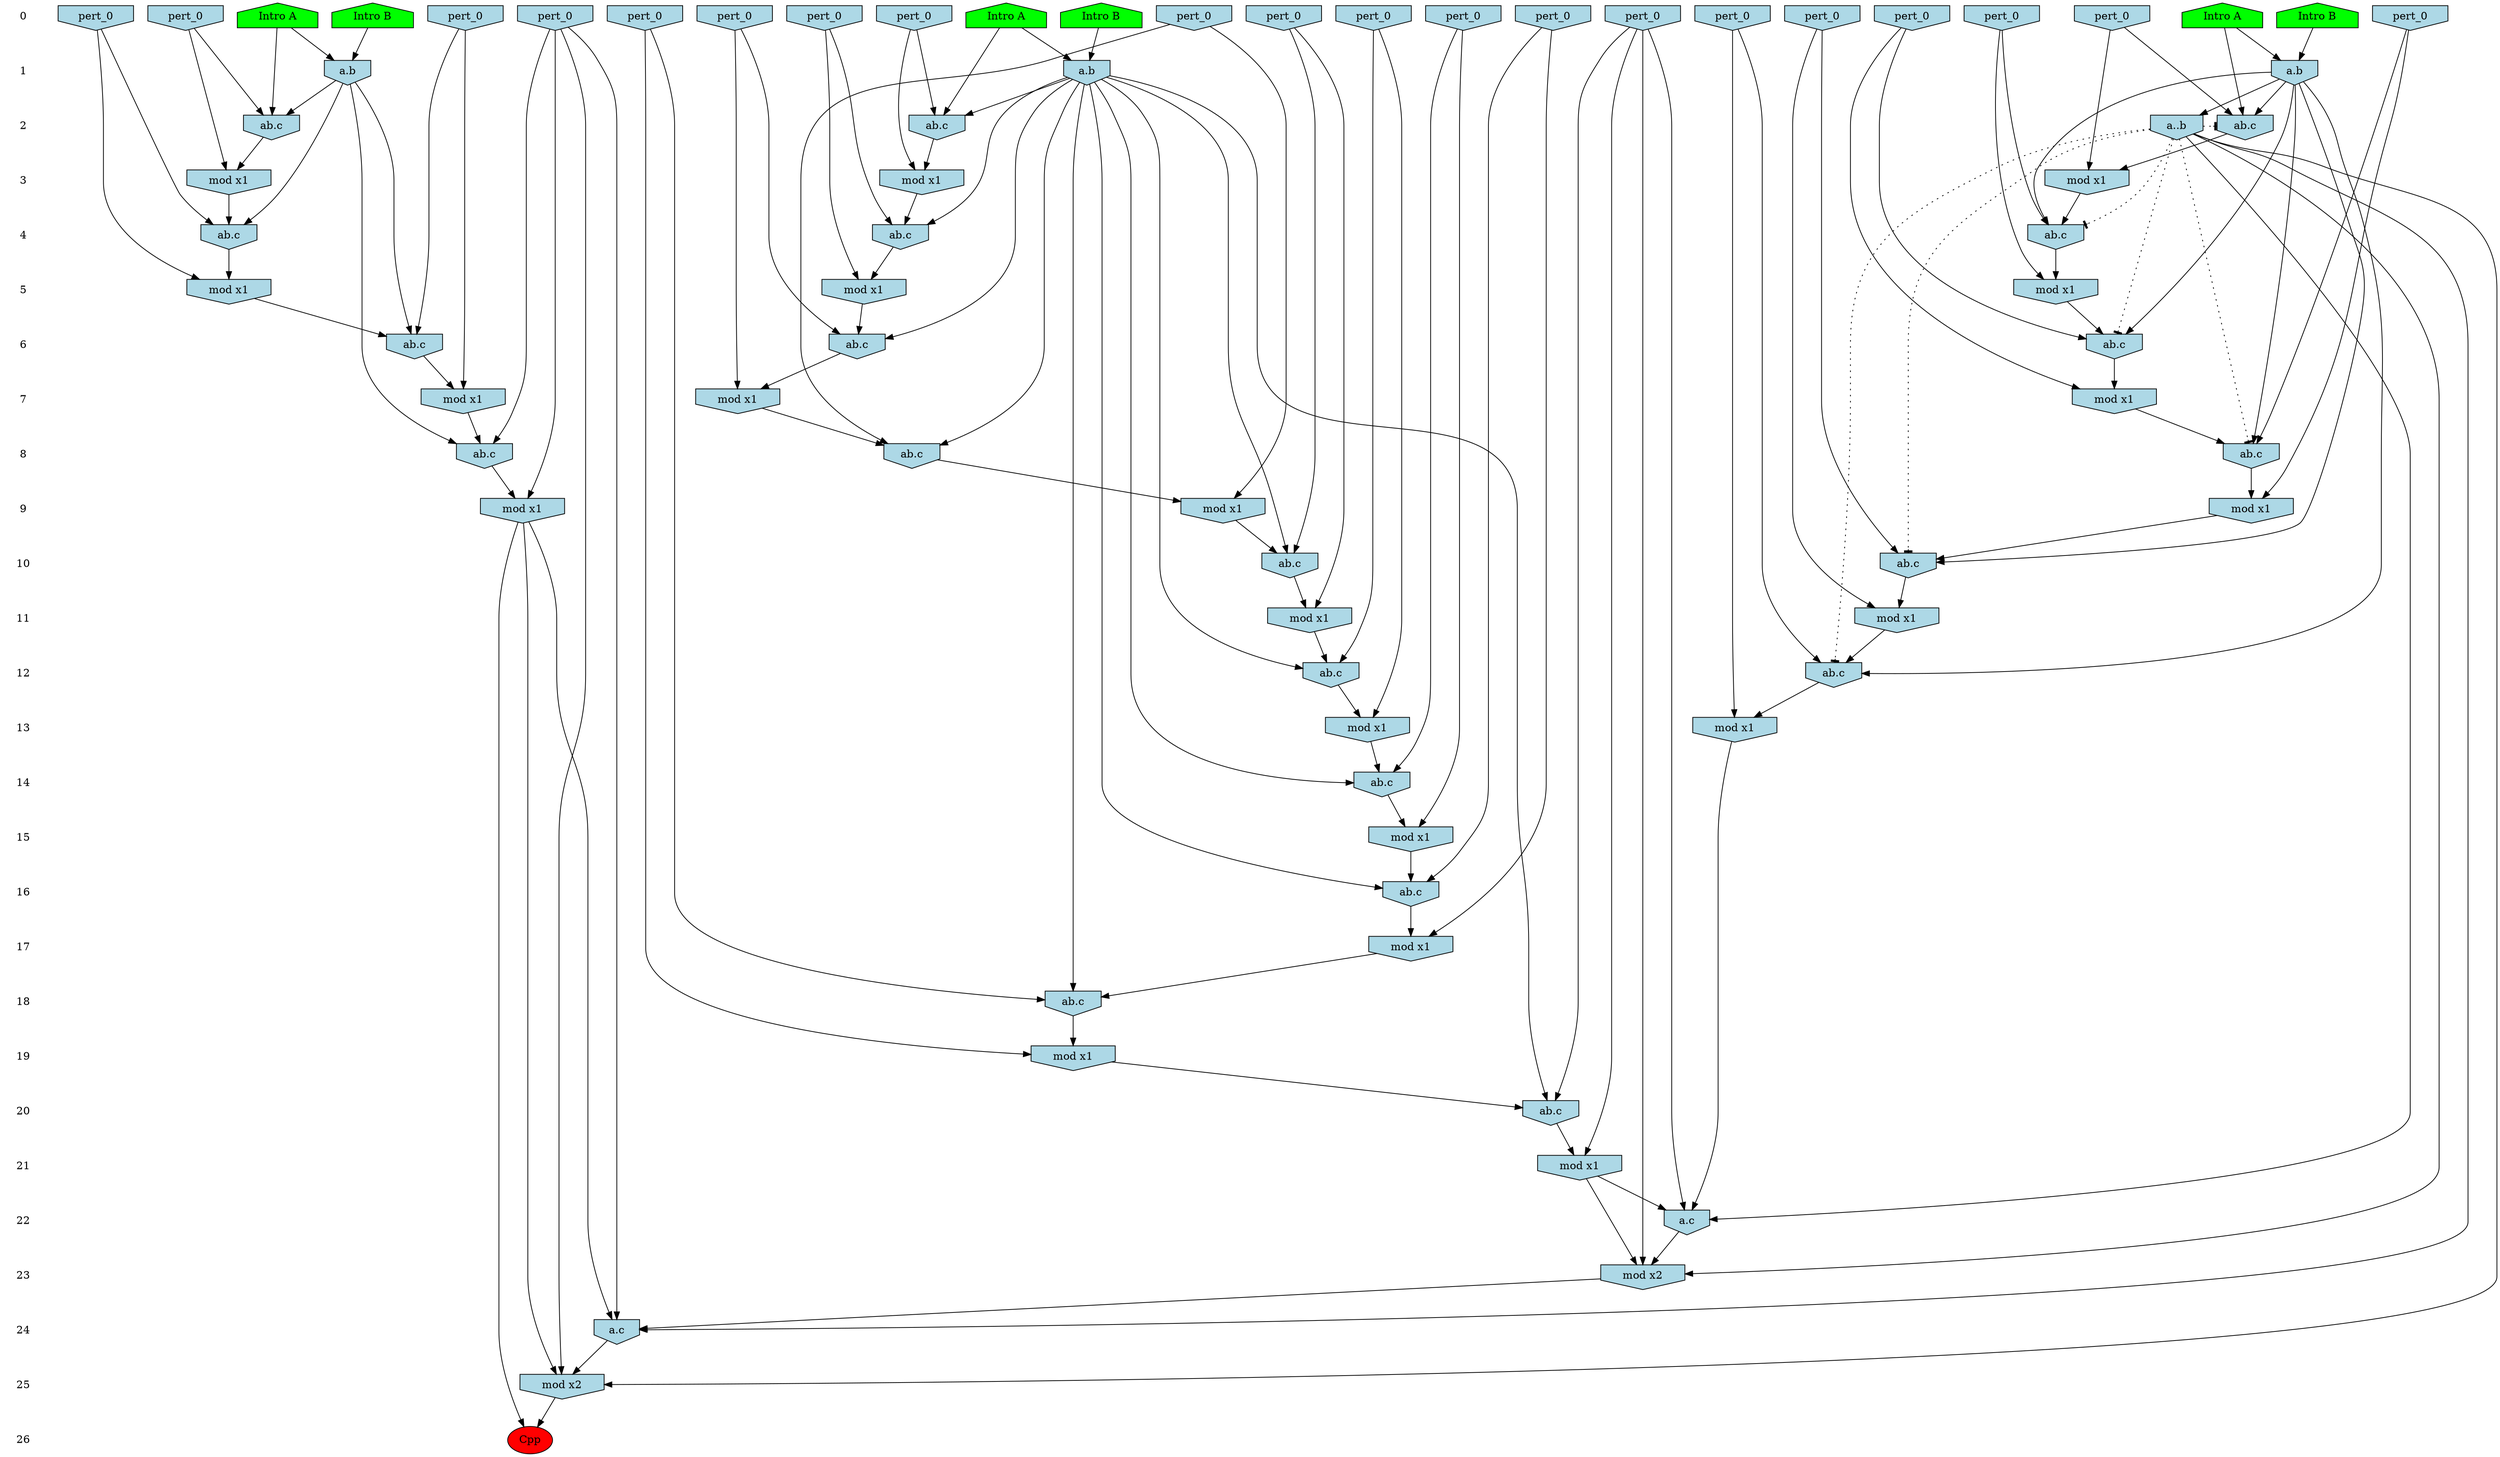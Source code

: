 /* Compression of 1 causal flows obtained in average at 2.010733E+01 t.u */
/* Compressed causal flows were: [9] */
digraph G{
 ranksep=.5 ; 
{ rank = same ; "0" [shape=plaintext] ; node_1 [label ="Intro A", shape=house, style=filled, fillcolor=green] ;
node_2 [label ="Intro A", shape=house, style=filled, fillcolor=green] ;
node_3 [label ="Intro B", shape=house, style=filled, fillcolor=green] ;
node_4 [label ="Intro B", shape=house, style=filled, fillcolor=green] ;
node_5 [label ="Intro A", shape=house, style=filled, fillcolor=green] ;
node_6 [label ="Intro B", shape=house, style=filled, fillcolor=green] ;
node_8 [label="pert_0", shape=invhouse, style=filled, fillcolor = lightblue] ;
node_9 [label="pert_0", shape=invhouse, style=filled, fillcolor = lightblue] ;
node_10 [label="pert_0", shape=invhouse, style=filled, fillcolor = lightblue] ;
node_11 [label="pert_0", shape=invhouse, style=filled, fillcolor = lightblue] ;
node_12 [label="pert_0", shape=invhouse, style=filled, fillcolor = lightblue] ;
node_13 [label="pert_0", shape=invhouse, style=filled, fillcolor = lightblue] ;
node_14 [label="pert_0", shape=invhouse, style=filled, fillcolor = lightblue] ;
node_15 [label="pert_0", shape=invhouse, style=filled, fillcolor = lightblue] ;
node_16 [label="pert_0", shape=invhouse, style=filled, fillcolor = lightblue] ;
node_17 [label="pert_0", shape=invhouse, style=filled, fillcolor = lightblue] ;
node_18 [label="pert_0", shape=invhouse, style=filled, fillcolor = lightblue] ;
node_19 [label="pert_0", shape=invhouse, style=filled, fillcolor = lightblue] ;
node_20 [label="pert_0", shape=invhouse, style=filled, fillcolor = lightblue] ;
node_21 [label="pert_0", shape=invhouse, style=filled, fillcolor = lightblue] ;
node_22 [label="pert_0", shape=invhouse, style=filled, fillcolor = lightblue] ;
node_23 [label="pert_0", shape=invhouse, style=filled, fillcolor = lightblue] ;
node_24 [label="pert_0", shape=invhouse, style=filled, fillcolor = lightblue] ;
node_25 [label="pert_0", shape=invhouse, style=filled, fillcolor = lightblue] ;
node_26 [label="pert_0", shape=invhouse, style=filled, fillcolor = lightblue] ;
node_27 [label="pert_0", shape=invhouse, style=filled, fillcolor = lightblue] ;
}
{ rank = same ; "1" [shape=plaintext] ; node_7 [label="a.b", shape=invhouse, style=filled, fillcolor = lightblue] ;
node_33 [label="a.b", shape=invhouse, style=filled, fillcolor = lightblue] ;
node_43 [label="a.b", shape=invhouse, style=filled, fillcolor = lightblue] ;
}
{ rank = same ; "2" [shape=plaintext] ; node_28 [label="ab.c", shape=invhouse, style=filled, fillcolor = lightblue] ;
node_34 [label="ab.c", shape=invhouse, style=filled, fillcolor = lightblue] ;
node_44 [label="ab.c", shape=invhouse, style=filled, fillcolor = lightblue] ;
node_69 [label="a..b", shape=invhouse, style=filled, fillcolor = lightblue] ;
}
{ rank = same ; "3" [shape=plaintext] ; node_29 [label="mod x1", shape=invhouse, style=filled, fillcolor = lightblue] ;
node_35 [label="mod x1", shape=invhouse, style=filled, fillcolor = lightblue] ;
node_50 [label="mod x1", shape=invhouse, style=filled, fillcolor = lightblue] ;
}
{ rank = same ; "4" [shape=plaintext] ; node_30 [label="ab.c", shape=invhouse, style=filled, fillcolor = lightblue] ;
node_36 [label="ab.c", shape=invhouse, style=filled, fillcolor = lightblue] ;
node_51 [label="ab.c", shape=invhouse, style=filled, fillcolor = lightblue] ;
}
{ rank = same ; "5" [shape=plaintext] ; node_31 [label="mod x1", shape=invhouse, style=filled, fillcolor = lightblue] ;
node_38 [label="mod x1", shape=invhouse, style=filled, fillcolor = lightblue] ;
node_52 [label="mod x1", shape=invhouse, style=filled, fillcolor = lightblue] ;
}
{ rank = same ; "6" [shape=plaintext] ; node_32 [label="ab.c", shape=invhouse, style=filled, fillcolor = lightblue] ;
node_42 [label="ab.c", shape=invhouse, style=filled, fillcolor = lightblue] ;
node_54 [label="ab.c", shape=invhouse, style=filled, fillcolor = lightblue] ;
}
{ rank = same ; "7" [shape=plaintext] ; node_37 [label="mod x1", shape=invhouse, style=filled, fillcolor = lightblue] ;
node_45 [label="mod x1", shape=invhouse, style=filled, fillcolor = lightblue] ;
node_58 [label="mod x1", shape=invhouse, style=filled, fillcolor = lightblue] ;
}
{ rank = same ; "8" [shape=plaintext] ; node_39 [label="ab.c", shape=invhouse, style=filled, fillcolor = lightblue] ;
node_47 [label="ab.c", shape=invhouse, style=filled, fillcolor = lightblue] ;
node_59 [label="ab.c", shape=invhouse, style=filled, fillcolor = lightblue] ;
}
{ rank = same ; "9" [shape=plaintext] ; node_40 [label="mod x1", shape=invhouse, style=filled, fillcolor = lightblue] ;
node_48 [label="mod x1", shape=invhouse, style=filled, fillcolor = lightblue] ;
node_65 [label="mod x1", shape=invhouse, style=filled, fillcolor = lightblue] ;
}
{ rank = same ; "10" [shape=plaintext] ; node_41 [label="ab.c", shape=invhouse, style=filled, fillcolor = lightblue] ;
node_66 [label="ab.c", shape=invhouse, style=filled, fillcolor = lightblue] ;
}
{ rank = same ; "11" [shape=plaintext] ; node_46 [label="mod x1", shape=invhouse, style=filled, fillcolor = lightblue] ;
node_67 [label="mod x1", shape=invhouse, style=filled, fillcolor = lightblue] ;
}
{ rank = same ; "12" [shape=plaintext] ; node_49 [label="ab.c", shape=invhouse, style=filled, fillcolor = lightblue] ;
node_68 [label="ab.c", shape=invhouse, style=filled, fillcolor = lightblue] ;
}
{ rank = same ; "13" [shape=plaintext] ; node_53 [label="mod x1", shape=invhouse, style=filled, fillcolor = lightblue] ;
node_70 [label="mod x1", shape=invhouse, style=filled, fillcolor = lightblue] ;
}
{ rank = same ; "14" [shape=plaintext] ; node_55 [label="ab.c", shape=invhouse, style=filled, fillcolor = lightblue] ;
}
{ rank = same ; "15" [shape=plaintext] ; node_56 [label="mod x1", shape=invhouse, style=filled, fillcolor = lightblue] ;
}
{ rank = same ; "16" [shape=plaintext] ; node_57 [label="ab.c", shape=invhouse, style=filled, fillcolor = lightblue] ;
}
{ rank = same ; "17" [shape=plaintext] ; node_60 [label="mod x1", shape=invhouse, style=filled, fillcolor = lightblue] ;
}
{ rank = same ; "18" [shape=plaintext] ; node_61 [label="ab.c", shape=invhouse, style=filled, fillcolor = lightblue] ;
}
{ rank = same ; "19" [shape=plaintext] ; node_62 [label="mod x1", shape=invhouse, style=filled, fillcolor = lightblue] ;
}
{ rank = same ; "20" [shape=plaintext] ; node_63 [label="ab.c", shape=invhouse, style=filled, fillcolor = lightblue] ;
}
{ rank = same ; "21" [shape=plaintext] ; node_64 [label="mod x1", shape=invhouse, style=filled, fillcolor = lightblue] ;
}
{ rank = same ; "22" [shape=plaintext] ; node_71 [label="a.c", shape=invhouse, style=filled, fillcolor = lightblue] ;
}
{ rank = same ; "23" [shape=plaintext] ; node_72 [label="mod x2", shape=invhouse, style=filled, fillcolor = lightblue] ;
}
{ rank = same ; "24" [shape=plaintext] ; node_73 [label="a.c", shape=invhouse, style=filled, fillcolor = lightblue] ;
}
{ rank = same ; "25" [shape=plaintext] ; node_74 [label="mod x2", shape=invhouse, style=filled, fillcolor = lightblue] ;
}
{ rank = same ; "26" [shape=plaintext] ; node_75 [label ="Cpp", style=filled, fillcolor=red] ;
}
"0" -> "1" [style="invis"]; 
"1" -> "2" [style="invis"]; 
"2" -> "3" [style="invis"]; 
"3" -> "4" [style="invis"]; 
"4" -> "5" [style="invis"]; 
"5" -> "6" [style="invis"]; 
"6" -> "7" [style="invis"]; 
"7" -> "8" [style="invis"]; 
"8" -> "9" [style="invis"]; 
"9" -> "10" [style="invis"]; 
"10" -> "11" [style="invis"]; 
"11" -> "12" [style="invis"]; 
"12" -> "13" [style="invis"]; 
"13" -> "14" [style="invis"]; 
"14" -> "15" [style="invis"]; 
"15" -> "16" [style="invis"]; 
"16" -> "17" [style="invis"]; 
"17" -> "18" [style="invis"]; 
"18" -> "19" [style="invis"]; 
"19" -> "20" [style="invis"]; 
"20" -> "21" [style="invis"]; 
"21" -> "22" [style="invis"]; 
"22" -> "23" [style="invis"]; 
"23" -> "24" [style="invis"]; 
"24" -> "25" [style="invis"]; 
"25" -> "26" [style="invis"]; 
node_1 -> node_7
node_4 -> node_7
node_1 -> node_28
node_7 -> node_28
node_27 -> node_28
node_27 -> node_29
node_28 -> node_29
node_7 -> node_30
node_15 -> node_30
node_29 -> node_30
node_15 -> node_31
node_30 -> node_31
node_7 -> node_32
node_12 -> node_32
node_31 -> node_32
node_2 -> node_33
node_3 -> node_33
node_2 -> node_34
node_16 -> node_34
node_33 -> node_34
node_16 -> node_35
node_34 -> node_35
node_19 -> node_36
node_33 -> node_36
node_35 -> node_36
node_12 -> node_37
node_32 -> node_37
node_19 -> node_38
node_36 -> node_38
node_7 -> node_39
node_22 -> node_39
node_37 -> node_39
node_22 -> node_40
node_39 -> node_40
node_7 -> node_41
node_25 -> node_41
node_40 -> node_41
node_20 -> node_42
node_33 -> node_42
node_38 -> node_42
node_5 -> node_43
node_6 -> node_43
node_5 -> node_44
node_21 -> node_44
node_43 -> node_44
node_20 -> node_45
node_42 -> node_45
node_25 -> node_46
node_41 -> node_46
node_13 -> node_47
node_33 -> node_47
node_45 -> node_47
node_13 -> node_48
node_47 -> node_48
node_7 -> node_49
node_23 -> node_49
node_46 -> node_49
node_21 -> node_50
node_44 -> node_50
node_11 -> node_51
node_43 -> node_51
node_50 -> node_51
node_11 -> node_52
node_51 -> node_52
node_23 -> node_53
node_49 -> node_53
node_8 -> node_54
node_43 -> node_54
node_52 -> node_54
node_7 -> node_55
node_24 -> node_55
node_53 -> node_55
node_24 -> node_56
node_55 -> node_56
node_7 -> node_57
node_18 -> node_57
node_56 -> node_57
node_8 -> node_58
node_54 -> node_58
node_17 -> node_59
node_43 -> node_59
node_58 -> node_59
node_18 -> node_60
node_57 -> node_60
node_7 -> node_61
node_14 -> node_61
node_60 -> node_61
node_14 -> node_62
node_61 -> node_62
node_7 -> node_63
node_26 -> node_63
node_62 -> node_63
node_26 -> node_64
node_63 -> node_64
node_17 -> node_65
node_59 -> node_65
node_10 -> node_66
node_43 -> node_66
node_65 -> node_66
node_10 -> node_67
node_66 -> node_67
node_9 -> node_68
node_43 -> node_68
node_67 -> node_68
node_43 -> node_69
node_9 -> node_70
node_68 -> node_70
node_26 -> node_71
node_64 -> node_71
node_69 -> node_71
node_70 -> node_71
node_26 -> node_72
node_64 -> node_72
node_69 -> node_72
node_71 -> node_72
node_13 -> node_73
node_48 -> node_73
node_69 -> node_73
node_72 -> node_73
node_13 -> node_74
node_48 -> node_74
node_69 -> node_74
node_73 -> node_74
node_48 -> node_75
node_74 -> node_75
node_69 -> node_44 [style=dotted, arrowhead = tee] 
node_69 -> node_51 [style=dotted, arrowhead = tee] 
node_69 -> node_54 [style=dotted, arrowhead = tee] 
node_69 -> node_59 [style=dotted, arrowhead = tee] 
node_69 -> node_66 [style=dotted, arrowhead = tee] 
node_69 -> node_68 [style=dotted, arrowhead = tee] 
}
/*
 Dot generation time: 0.000000
*/